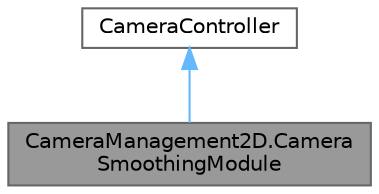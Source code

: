 digraph "CameraManagement2D.CameraSmoothingModule"
{
 // LATEX_PDF_SIZE
  bgcolor="transparent";
  edge [fontname=Helvetica,fontsize=10,labelfontname=Helvetica,labelfontsize=10];
  node [fontname=Helvetica,fontsize=10,shape=box,height=0.2,width=0.4];
  Node1 [id="Node000001",label="CameraManagement2D.Camera\lSmoothingModule",height=0.2,width=0.4,color="gray40", fillcolor="grey60", style="filled", fontcolor="black",tooltip="A module for smoothing camera movement, including position, zoom, and rotation. This class extends th..."];
  Node2 -> Node1 [id="edge1_Node000001_Node000002",dir="back",color="steelblue1",style="solid",tooltip=" "];
  Node2 [id="Node000002",label="CameraController",height=0.2,width=0.4,color="gray40", fillcolor="white", style="filled",URL="$class_camera_management2_d_1_1_camera_controller.html",tooltip="An abstract base class for camera controllers."];
}
